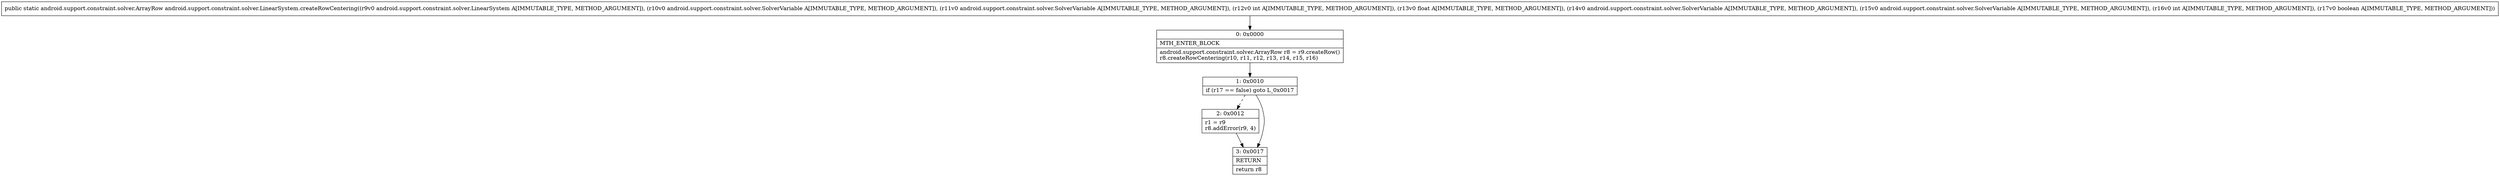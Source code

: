digraph "CFG forandroid.support.constraint.solver.LinearSystem.createRowCentering(Landroid\/support\/constraint\/solver\/LinearSystem;Landroid\/support\/constraint\/solver\/SolverVariable;Landroid\/support\/constraint\/solver\/SolverVariable;IFLandroid\/support\/constraint\/solver\/SolverVariable;Landroid\/support\/constraint\/solver\/SolverVariable;IZ)Landroid\/support\/constraint\/solver\/ArrayRow;" {
Node_0 [shape=record,label="{0\:\ 0x0000|MTH_ENTER_BLOCK\l|android.support.constraint.solver.ArrayRow r8 = r9.createRow()\lr8.createRowCentering(r10, r11, r12, r13, r14, r15, r16)\l}"];
Node_1 [shape=record,label="{1\:\ 0x0010|if (r17 == false) goto L_0x0017\l}"];
Node_2 [shape=record,label="{2\:\ 0x0012|r1 = r9\lr8.addError(r9, 4)\l}"];
Node_3 [shape=record,label="{3\:\ 0x0017|RETURN\l|return r8\l}"];
MethodNode[shape=record,label="{public static android.support.constraint.solver.ArrayRow android.support.constraint.solver.LinearSystem.createRowCentering((r9v0 android.support.constraint.solver.LinearSystem A[IMMUTABLE_TYPE, METHOD_ARGUMENT]), (r10v0 android.support.constraint.solver.SolverVariable A[IMMUTABLE_TYPE, METHOD_ARGUMENT]), (r11v0 android.support.constraint.solver.SolverVariable A[IMMUTABLE_TYPE, METHOD_ARGUMENT]), (r12v0 int A[IMMUTABLE_TYPE, METHOD_ARGUMENT]), (r13v0 float A[IMMUTABLE_TYPE, METHOD_ARGUMENT]), (r14v0 android.support.constraint.solver.SolverVariable A[IMMUTABLE_TYPE, METHOD_ARGUMENT]), (r15v0 android.support.constraint.solver.SolverVariable A[IMMUTABLE_TYPE, METHOD_ARGUMENT]), (r16v0 int A[IMMUTABLE_TYPE, METHOD_ARGUMENT]), (r17v0 boolean A[IMMUTABLE_TYPE, METHOD_ARGUMENT])) }"];
MethodNode -> Node_0;
Node_0 -> Node_1;
Node_1 -> Node_2[style=dashed];
Node_1 -> Node_3;
Node_2 -> Node_3;
}

